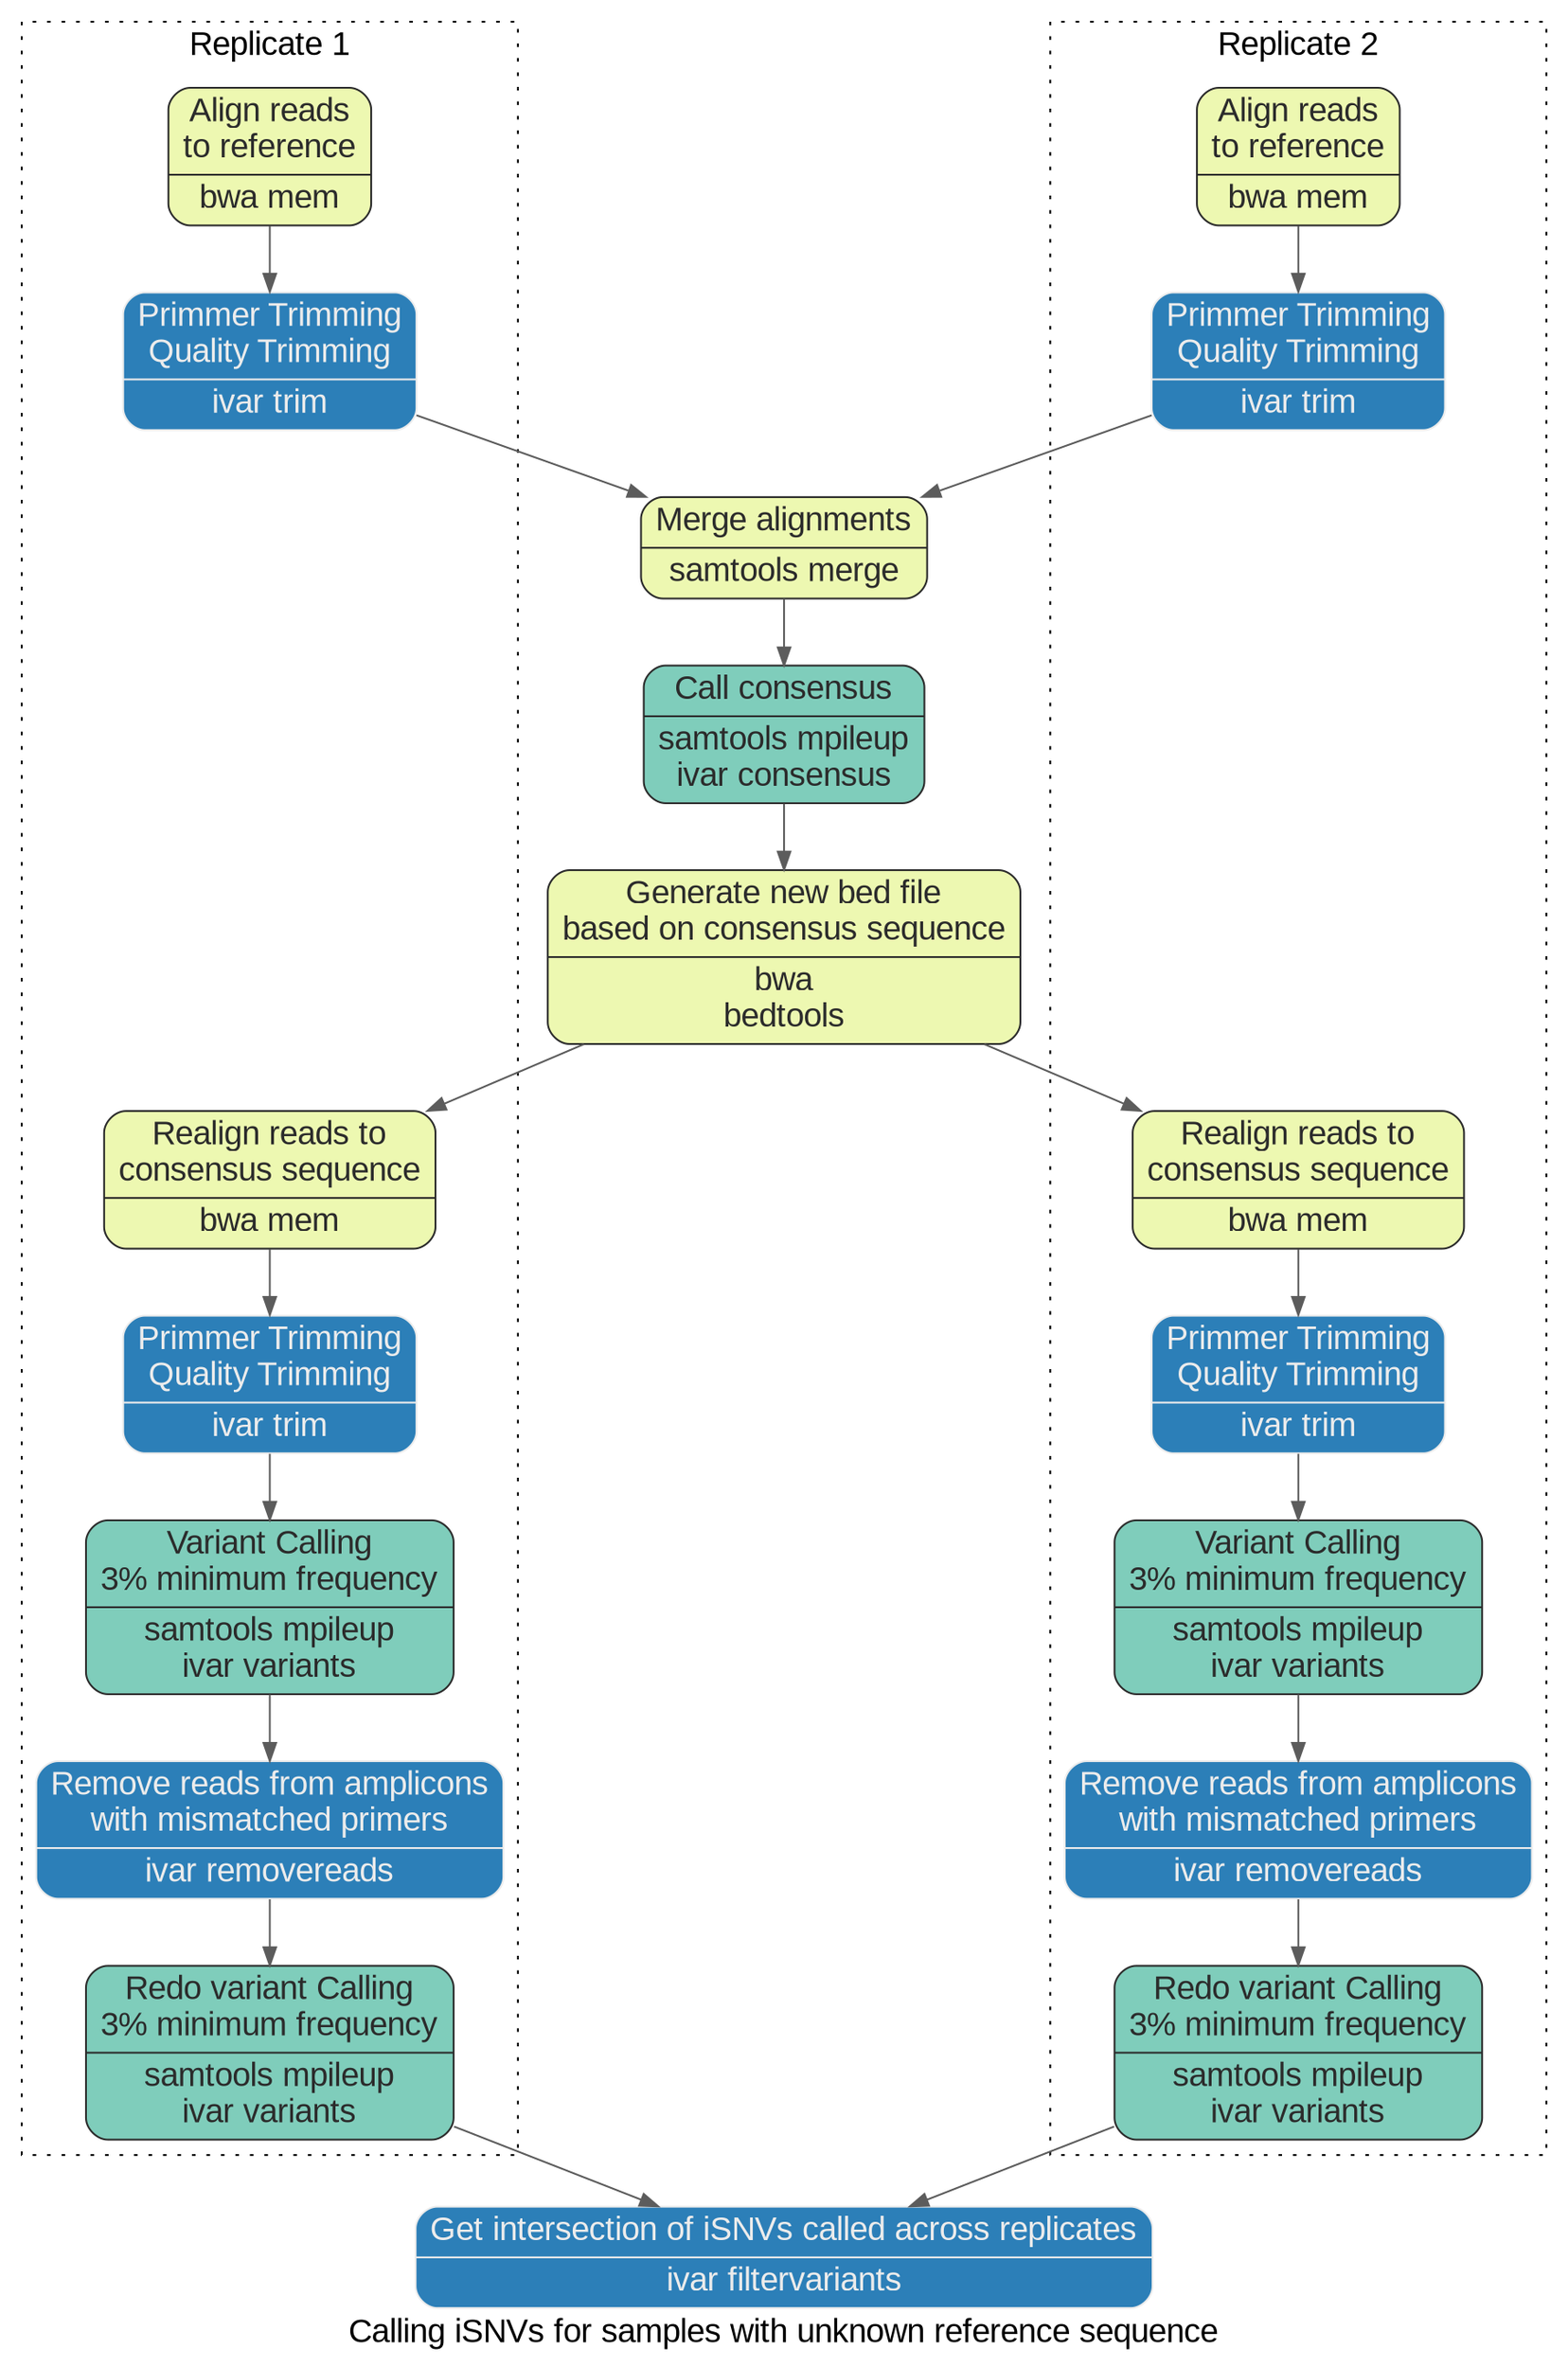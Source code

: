 digraph fc{
	label="Calling iSNVs for samples with unknown reference sequence";
	fontname="arial";
	nodesep=0.8;
	fontsize=18;
	node [shape=Mrecord,
	      color="#2b2b2b",
	      fillcolor="#ececec",
	      style="filled,solid",
	      fontsize=18,
	      fontname = "arial",
	      fontcolor="#2b2b2b"]
	edge[color="#5c5c5c"];

        subgraph cluster_rep1{
		label="Replicate 1";
		group=outermain;
		graph[style=dotted];
		align1 [label="{Align reads\nto reference | bwa mem}",
			fillcolor="/ylgnbu3/1",
			color="#2b2b2b",
			fontcolor="#2b2b2b",
			group=rep1];
		trim1 [label="{Primmer Trimming\nQuality Trimming | ivar trim}",
		       fillcolor="/ylgnbu3/3",
		       color="#ececec",
		       fontcolor="#ececec",
		       group=rep1];
		realign1 [label="{Realign reads to\nconsensus sequence | bwa mem}",
			fillcolor="/ylgnbu3/1",
			color="#2b2b2b",
			fontcolor="#2b2b2b",
			group=rep1];
		retrim1 [label="{Primmer Trimming\nQuality Trimming | ivar trim}",
		       fillcolor="/ylgnbu3/3",
		       color="#ececec",
		       fontcolor="#ececec",
		       group=rep1];
		o1[style=invis group=rep1];
		vc1 [label="{Variant Calling\n3% minimum frequency | samtools mpileup\nivar variants}",
		     fillcolor="/ylgnbu3/2",
		     color="#2b2b2b",
		     fontcolor="#2b2b2b",
		     group=rep1];
		rr1 [label="{Remove reads from amplicons\nwith mismatched primers | ivar removereads}",
		     fillcolor="/ylgnbu3/3",
		     color="#ececec",
		     fontcolor="#ececec",
		     group=rep1];
		vc2_1 [label="{Redo variant Calling\n3% minimum frequency | samtools mpileup\nivar variants}",
		       fillcolor="/ylgnbu3/2",
		       color="#2b2b2b",
		       fontcolor="#2b2b2b",
		       group=rep1];
	}

        subgraph cluster_rep2{
		label="Replicate 2";
		graph[style=dotted];
		group=outermain;
		align2 [label="{Align reads\nto reference | bwa mem}",
			fillcolor="/ylgnbu3/1",
			color="#2b2b2b",
			fontcolor="#2b2b2b",
			group=rep2];
		trim2 [label="{Primmer Trimming\nQuality Trimming | ivar trim}",
		       fillcolor="/ylgnbu3/3",
		       color="#ececec",
		       fontcolor="#ececec",
		       group=rep2];
		realign2 [label="{Realign reads to\nconsensus sequence | bwa mem}",
			fillcolor="/ylgnbu3/1",
			color="#2b2b2b",
			fontcolor="#2b2b2b",
			group=rep2];
		retrim2 [label="{Primmer Trimming\nQuality Trimming | ivar trim}",
		       fillcolor="/ylgnbu3/3",
		       color="#ececec",
		       fontcolor="#ececec",
		       group=rep2];
		o2[style=invis group=rep2];
		vc2 [label="{Variant Calling\n3% minimum frequency | samtools mpileup\nivar variants}",
		     fillcolor="/ylgnbu3/2",
		     color="#2b2b2b",
		     fontcolor="#2b2b2b",
		     group=rep2];
		rr2 [label="{Remove reads from amplicons\nwith mismatched primers | ivar removereads}",
		     fillcolor="/ylgnbu3/3",
		     color="#ececec",
		     fontcolor="#ececec",
		     group=rep2];
		vc2_2 [label="{Redo variant Calling\n3% minimum frequency | samtools mpileup\nivar variants}",
		       fillcolor="/ylgnbu3/2",
		       color="#2b2b2b",
		       fontcolor="#2b2b2b",
		       group=rep2];
        }

	subgraph cluster_common{
		label="";
		graph[style=invis];
		newrank=true;
		mrg[label="{Merge alignments | samtools merge}",
			fillcolor="/ylgnbu3/1",
			color="#2b2b2b",
			fontcolor="#2b2b2b",
		    ];
		cns[label="{Call consensus | samtools mpileup\nivar consensus}",
		       fillcolor="/ylgnbu3/2",
		       color="#2b2b2b",
		       fontcolor="#2b2b2b"];
		bed [label="{Generate new bed file\nbased on consensus sequence | bwa\nbedtools}",
			fillcolor="/ylgnbu3/1",
			color="#2b2b2b",
			fontcolor="#2b2b2b",
		     ];
	}

	subgraph combine{
		group=outermain;
		c [label="{Get intersection of iSNVs called across replicates | ivar filtervariants}",
		       fillcolor="/ylgnbu3/3",
		       color="#ececec",
		       fontcolor="#ececec"];
	}

	// subgraph cluster_commands{
	// 	label="Commands";
	// 	graph[penwidth=0];
	// 	node [shape=record,
	// 	      color="#2b2b2b",
	// 	      fillcolor="#ececec",
	// 	      style="filled,solid",
	// 	      fontsize=18,
	// 	      fontname = "arial bold italic",
	// 	      fontcolor="#2b2b2b"];
	// 	aligncmd [label="bwa mem ... \l"];
	// 	trimcmd [label="ivar trim ... \lsamtools sort ...\lsamtools index ..."];
	// 	oc[style=invis];
	// 	align1cmd [label="bwa mem ... \l"];
	// 	trim1cmd [label="ivar trim ... \lsamtools sort ...\lsamtools index ..."];
	// 	mrgcmd [label="samtools merge ...\l"];
	// 	cnscmd [label="samtools mpileup ... \| ivar consensus ... \l"];
	// 	bedcmd [label="bwa mem ...\lbedtools bamtobed ... \l"];
	// 	vc1cmd [label="samtools mpileup ... \| ivar variants ... \l"];
	// 	rrcmd [label="ivar getmasked ... \livar removereads ... \l"];
	// 	vc2cmd [label="samtools mpileup ... \| ivar variants ... \l"];
	// 	combinecmd [label="ivar filtervariants ... \l"];
	// }

	trim1 -> mrg;
	trim2 -> mrg;
	mrg -> cns;
	bed -> realign1;
	bed -> realign2;
	cns -> bed;
	align1 -> trim1;
	align2 -> trim2;
	trim1 -> o1[style=invis];
	o1-> realign1[style=invis];
	trim2 -> o2[style=invis];
	o2 -> realign2[style=invis];
	realign1 -> retrim1 -> vc1 -> rr1 -> vc2_1 -> c;
	realign2 -> retrim2 -> vc2 -> rr2 -> vc2_2 -> c;
	// aligncmd->trimcmd->mrgcmd->cnscmd->bedcmd->align1cmd->trim1cmd->vc1cmd->rrcmd->vc2cmd->combinecmd[style=invis];
}
